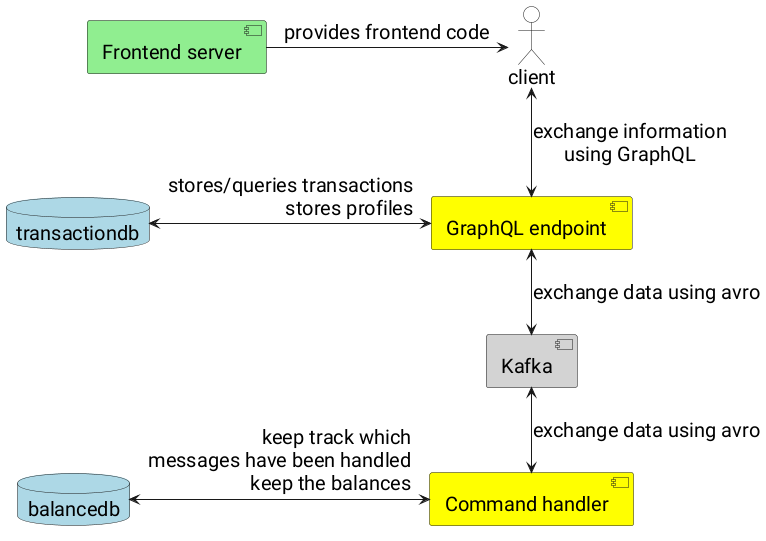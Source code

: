@startuml
skinparam defaultFontName Roboto
skinparam defaultFontSize 20

database balancedb as pgb #LightBlue
database transactiondb as pgt #LightBlue
[Kafka] as ka #LightGrey
[Command handler] as ch #Yellow
[GraphQL endpoint] as ge #Yellow
[Frontend server] as fs #LightGreen
actor client as cl #White

pgb <-> ch : keep track which\rmessages have been handled\nkeep the balances
pgt <-> ge : stores/queries transactions\rstores profiles
fs -> cl : provides frontend code
cl <--> ge : exchange information\nusing GraphQL
ch <-up-> ka : exchange data using avro
ge <--> ka : exchange data using avro


@enduml
